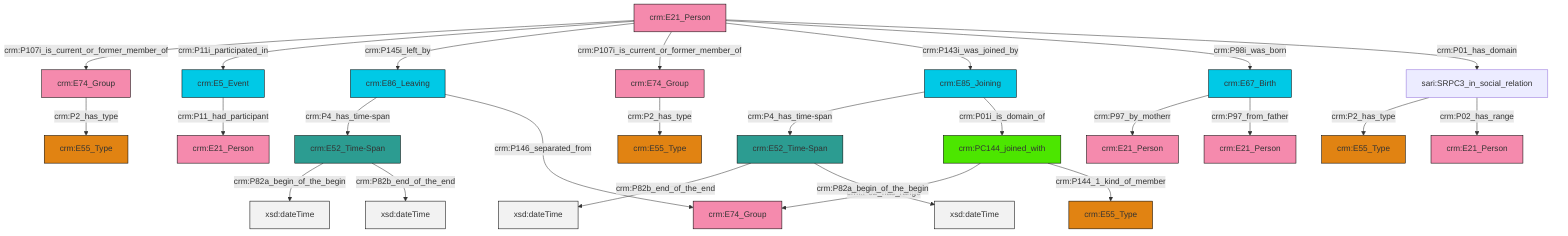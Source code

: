 graph TD
classDef Literal fill:#f2f2f2,stroke:#000000;
classDef CRM_Entity fill:#FFFFFF,stroke:#000000;
classDef Temporal_Entity fill:#00C9E6, stroke:#000000;
classDef Type fill:#E18312, stroke:#000000;
classDef Time-Span fill:#2C9C91, stroke:#000000;
classDef Appellation fill:#FFEB7F, stroke:#000000;
classDef Place fill:#008836, stroke:#000000;
classDef Persistent_Item fill:#B266B2, stroke:#000000;
classDef Conceptual_Object fill:#FFD700, stroke:#000000;
classDef Physical_Thing fill:#D2B48C, stroke:#000000;
classDef Actor fill:#f58aad, stroke:#000000;
classDef PC_Classes fill:#4ce600, stroke:#000000;
classDef Multi fill:#cccccc,stroke:#000000;

0["crm:E21_Person"]:::Actor -->|crm:P107i_is_current_or_former_member_of| 1["crm:E74_Group"]:::Actor
2["sari:SRPC3_in_social_relation"]:::Default -->|crm:P2_has_type| 3["crm:E55_Type"]:::Type
4["crm:E5_Event"]:::Temporal_Entity -->|crm:P11_had_participant| 5["crm:E21_Person"]:::Actor
2["sari:SRPC3_in_social_relation"]:::Default -->|crm:P02_has_range| 6["crm:E21_Person"]:::Actor
9["crm:PC144_joined_with"]:::PC_Classes -->|crm:P02_has_range| 10["crm:E74_Group"]:::Actor
11["crm:E52_Time-Span"]:::Time-Span -->|crm:P82b_end_of_the_end| 12[xsd:dateTime]:::Literal
13["crm:E52_Time-Span"]:::Time-Span -->|crm:P82a_begin_of_the_begin| 14[xsd:dateTime]:::Literal
1["crm:E74_Group"]:::Actor -->|crm:P2_has_type| 15["crm:E55_Type"]:::Type
9["crm:PC144_joined_with"]:::PC_Classes -->|crm:P144_1_kind_of_member| 21["crm:E55_Type"]:::Type
0["crm:E21_Person"]:::Actor -->|crm:P11i_participated_in| 4["crm:E5_Event"]:::Temporal_Entity
25["crm:E85_Joining"]:::Temporal_Entity -->|crm:P4_has_time-span| 11["crm:E52_Time-Span"]:::Time-Span
26["crm:E86_Leaving"]:::Temporal_Entity -->|crm:P4_has_time-span| 13["crm:E52_Time-Span"]:::Time-Span
0["crm:E21_Person"]:::Actor -->|crm:P145i_left_by| 26["crm:E86_Leaving"]:::Temporal_Entity
25["crm:E85_Joining"]:::Temporal_Entity -->|crm:P01i_is_domain_of| 9["crm:PC144_joined_with"]:::PC_Classes
11["crm:E52_Time-Span"]:::Time-Span -->|crm:P82a_begin_of_the_begin| 37[xsd:dateTime]:::Literal
0["crm:E21_Person"]:::Actor -->|crm:P107i_is_current_or_former_member_of| 38["crm:E74_Group"]:::Actor
38["crm:E74_Group"]:::Actor -->|crm:P2_has_type| 27["crm:E55_Type"]:::Type
0["crm:E21_Person"]:::Actor -->|crm:P143i_was_joined_by| 25["crm:E85_Joining"]:::Temporal_Entity
26["crm:E86_Leaving"]:::Temporal_Entity -->|crm:P146_separated_from| 10["crm:E74_Group"]:::Actor
0["crm:E21_Person"]:::Actor -->|crm:P98i_was_born| 16["crm:E67_Birth"]:::Temporal_Entity
13["crm:E52_Time-Span"]:::Time-Span -->|crm:P82b_end_of_the_end| 44[xsd:dateTime]:::Literal
0["crm:E21_Person"]:::Actor -->|crm:P01_has_domain| 2["sari:SRPC3_in_social_relation"]:::Default
16["crm:E67_Birth"]:::Temporal_Entity -->|crm:P97_by_motherr| 42["crm:E21_Person"]:::Actor
16["crm:E67_Birth"]:::Temporal_Entity -->|crm:P97_from_father| 7["crm:E21_Person"]:::Actor